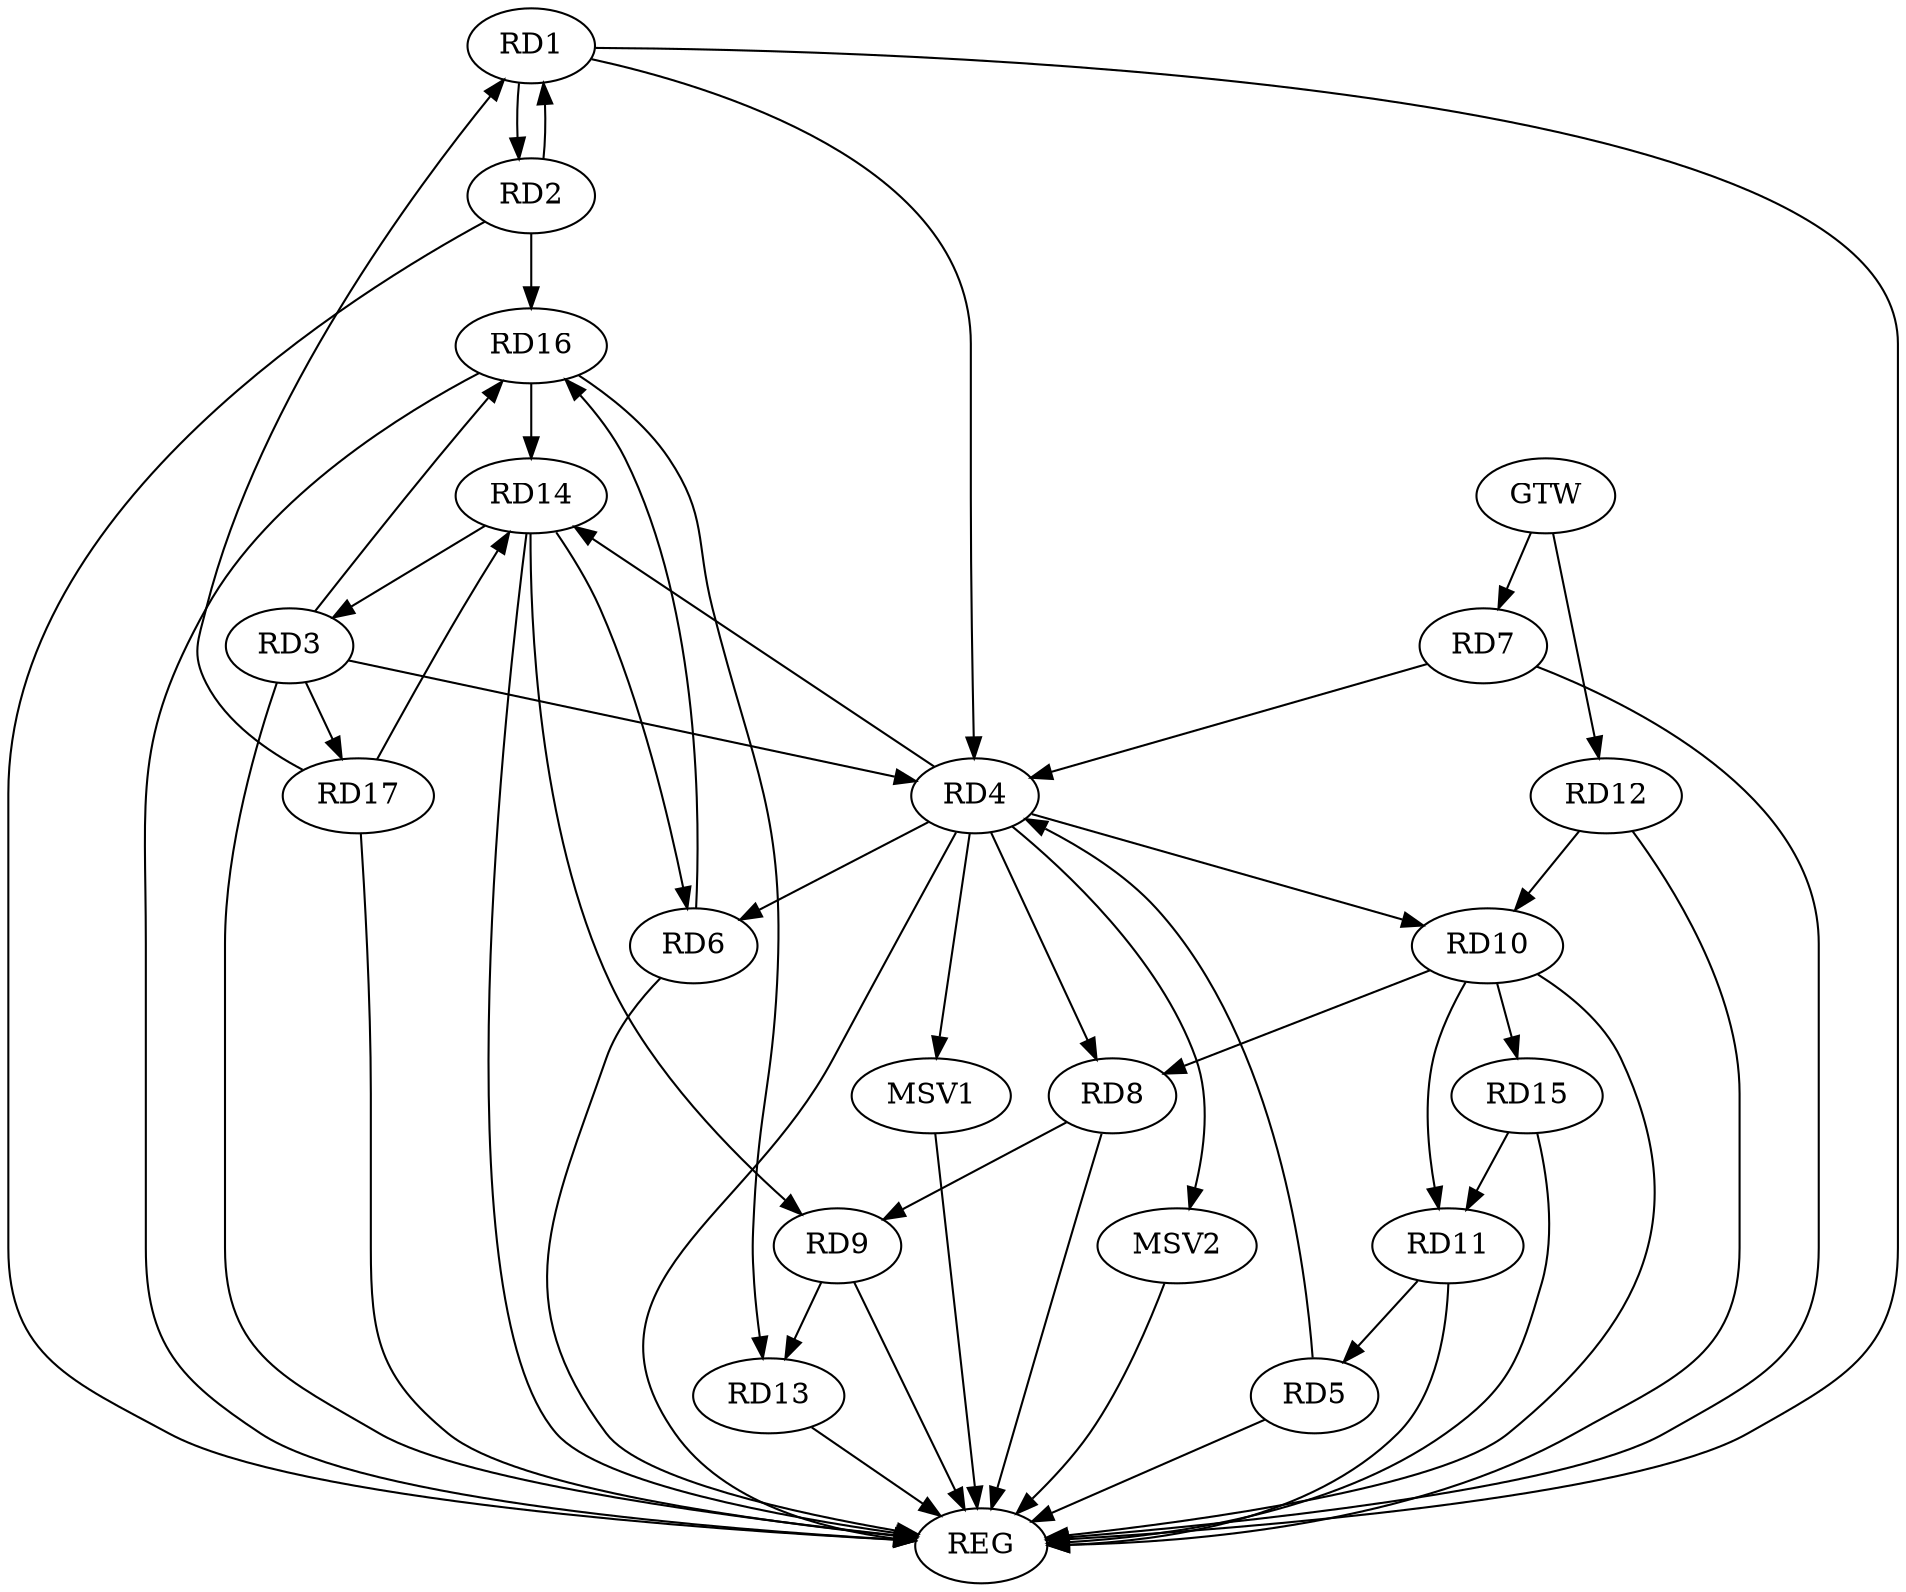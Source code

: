 strict digraph G {
  RD1 [ label="RD1" ];
  RD2 [ label="RD2" ];
  RD3 [ label="RD3" ];
  RD4 [ label="RD4" ];
  RD5 [ label="RD5" ];
  RD6 [ label="RD6" ];
  RD7 [ label="RD7" ];
  RD8 [ label="RD8" ];
  RD9 [ label="RD9" ];
  RD10 [ label="RD10" ];
  RD11 [ label="RD11" ];
  RD12 [ label="RD12" ];
  RD13 [ label="RD13" ];
  RD14 [ label="RD14" ];
  RD15 [ label="RD15" ];
  RD16 [ label="RD16" ];
  RD17 [ label="RD17" ];
  GTW [ label="GTW" ];
  REG [ label="REG" ];
  MSV1 [ label="MSV1" ];
  MSV2 [ label="MSV2" ];
  RD1 -> RD2;
  RD2 -> RD1;
  RD1 -> RD4;
  RD17 -> RD1;
  RD2 -> RD16;
  RD3 -> RD4;
  RD14 -> RD3;
  RD3 -> RD16;
  RD3 -> RD17;
  RD5 -> RD4;
  RD4 -> RD6;
  RD7 -> RD4;
  RD4 -> RD8;
  RD4 -> RD10;
  RD4 -> RD14;
  RD11 -> RD5;
  RD14 -> RD6;
  RD6 -> RD16;
  RD8 -> RD9;
  RD10 -> RD8;
  RD9 -> RD13;
  RD14 -> RD9;
  RD10 -> RD11;
  RD12 -> RD10;
  RD10 -> RD15;
  RD15 -> RD11;
  RD16 -> RD13;
  RD16 -> RD14;
  RD17 -> RD14;
  GTW -> RD7;
  GTW -> RD12;
  RD1 -> REG;
  RD2 -> REG;
  RD3 -> REG;
  RD4 -> REG;
  RD5 -> REG;
  RD6 -> REG;
  RD7 -> REG;
  RD8 -> REG;
  RD9 -> REG;
  RD10 -> REG;
  RD11 -> REG;
  RD12 -> REG;
  RD13 -> REG;
  RD14 -> REG;
  RD15 -> REG;
  RD16 -> REG;
  RD17 -> REG;
  RD4 -> MSV1;
  MSV1 -> REG;
  RD4 -> MSV2;
  MSV2 -> REG;
}
